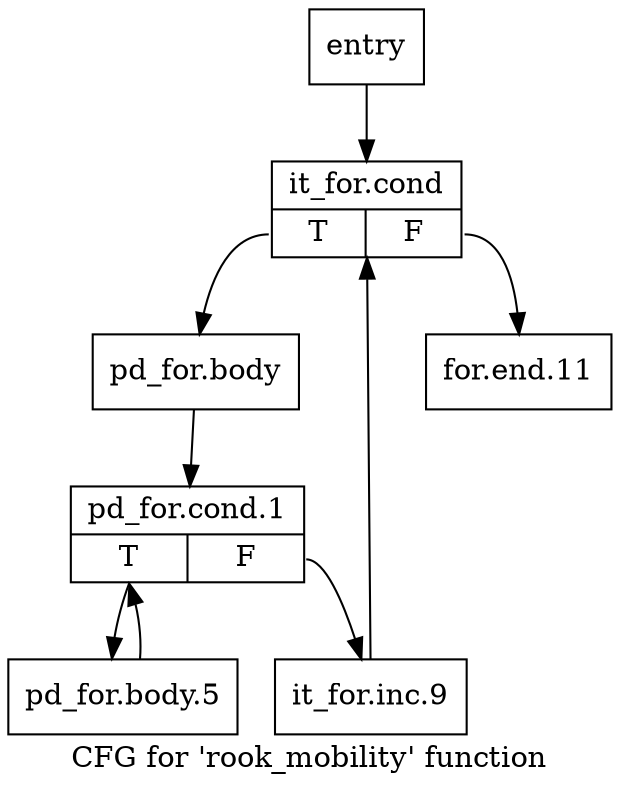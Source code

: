digraph "CFG for 'rook_mobility' function" {
	label="CFG for 'rook_mobility' function";

	Node0xe2a410 [shape=record,label="{entry}"];
	Node0xe2a410 -> Node0xe2a460;
	Node0xe2a460 [shape=record,label="{it_for.cond|{<s0>T|<s1>F}}"];
	Node0xe2a460:s0 -> Node0xe2a4b0;
	Node0xe2a460:s1 -> Node0xe2a5f0;
	Node0xe2a4b0 [shape=record,label="{pd_for.body}"];
	Node0xe2a4b0 -> Node0xe2a500;
	Node0xe2a500 [shape=record,label="{pd_for.cond.1|{<s0>T|<s1>F}}"];
	Node0xe2a500:s0 -> Node0xe2a550;
	Node0xe2a500:s1 -> Node0xe2a5a0;
	Node0xe2a550 [shape=record,label="{pd_for.body.5}"];
	Node0xe2a550 -> Node0xe2a500;
	Node0xe2a5a0 [shape=record,label="{it_for.inc.9}"];
	Node0xe2a5a0 -> Node0xe2a460;
	Node0xe2a5f0 [shape=record,label="{for.end.11}"];
}
